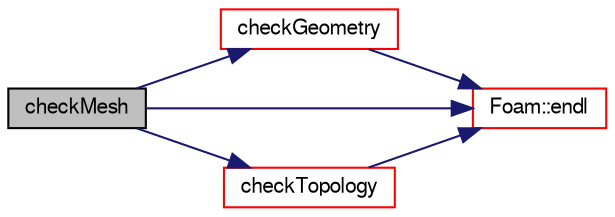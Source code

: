 digraph "checkMesh"
{
  bgcolor="transparent";
  edge [fontname="FreeSans",fontsize="10",labelfontname="FreeSans",labelfontsize="10"];
  node [fontname="FreeSans",fontsize="10",shape=record];
  rankdir="LR";
  Node51745 [label="checkMesh",height=0.2,width=0.4,color="black", fillcolor="grey75", style="filled", fontcolor="black"];
  Node51745 -> Node51746 [color="midnightblue",fontsize="10",style="solid",fontname="FreeSans"];
  Node51746 [label="checkGeometry",height=0.2,width=0.4,color="red",URL="$a27530.html#af66976cf36c8a6c1ea5635906bb4d399",tooltip="Check mesh geometry (& implicitly topology) for correctness. "];
  Node51746 -> Node51772 [color="midnightblue",fontsize="10",style="solid",fontname="FreeSans"];
  Node51772 [label="Foam::endl",height=0.2,width=0.4,color="red",URL="$a21124.html#a2db8fe02a0d3909e9351bb4275b23ce4",tooltip="Add newline and flush stream. "];
  Node51745 -> Node52114 [color="midnightblue",fontsize="10",style="solid",fontname="FreeSans"];
  Node52114 [label="checkTopology",height=0.2,width=0.4,color="red",URL="$a27530.html#a51df3b09a3307ac82007a70b626d1b6d",tooltip="Check mesh topology for correctness. "];
  Node52114 -> Node51772 [color="midnightblue",fontsize="10",style="solid",fontname="FreeSans"];
  Node51745 -> Node51772 [color="midnightblue",fontsize="10",style="solid",fontname="FreeSans"];
}
